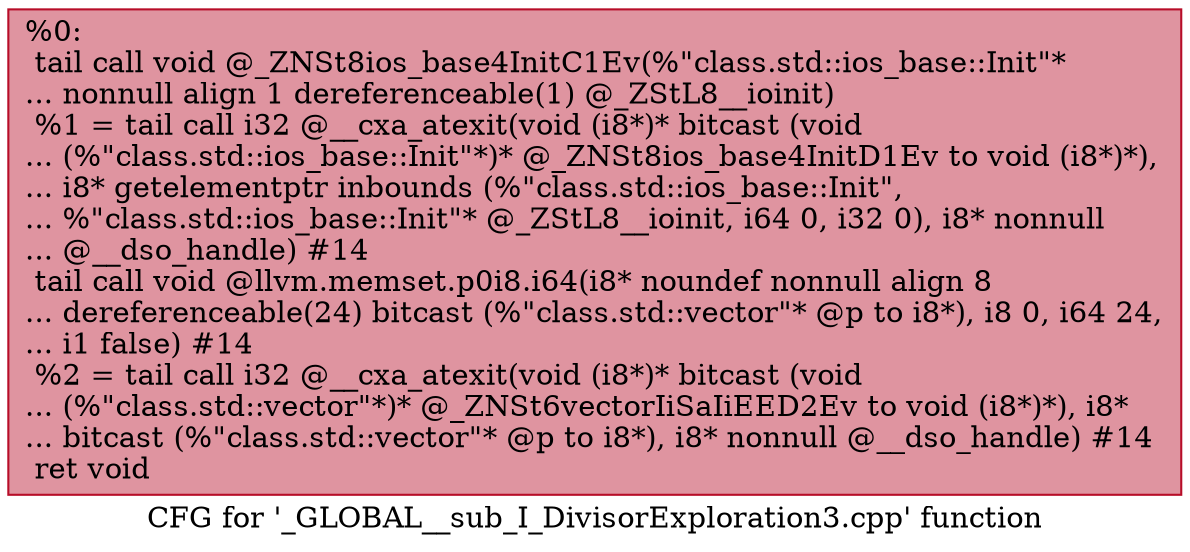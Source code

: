 digraph "CFG for '_GLOBAL__sub_I_DivisorExploration3.cpp' function" {
	label="CFG for '_GLOBAL__sub_I_DivisorExploration3.cpp' function";

	Node0x55c239da7390 [shape=record,color="#b70d28ff", style=filled, fillcolor="#b70d2870",label="{%0:\l  tail call void @_ZNSt8ios_base4InitC1Ev(%\"class.std::ios_base::Init\"*\l... nonnull align 1 dereferenceable(1) @_ZStL8__ioinit)\l  %1 = tail call i32 @__cxa_atexit(void (i8*)* bitcast (void\l... (%\"class.std::ios_base::Init\"*)* @_ZNSt8ios_base4InitD1Ev to void (i8*)*),\l... i8* getelementptr inbounds (%\"class.std::ios_base::Init\",\l... %\"class.std::ios_base::Init\"* @_ZStL8__ioinit, i64 0, i32 0), i8* nonnull\l... @__dso_handle) #14\l  tail call void @llvm.memset.p0i8.i64(i8* noundef nonnull align 8\l... dereferenceable(24) bitcast (%\"class.std::vector\"* @p to i8*), i8 0, i64 24,\l... i1 false) #14\l  %2 = tail call i32 @__cxa_atexit(void (i8*)* bitcast (void\l... (%\"class.std::vector\"*)* @_ZNSt6vectorIiSaIiEED2Ev to void (i8*)*), i8*\l... bitcast (%\"class.std::vector\"* @p to i8*), i8* nonnull @__dso_handle) #14\l  ret void\l}"];
}
